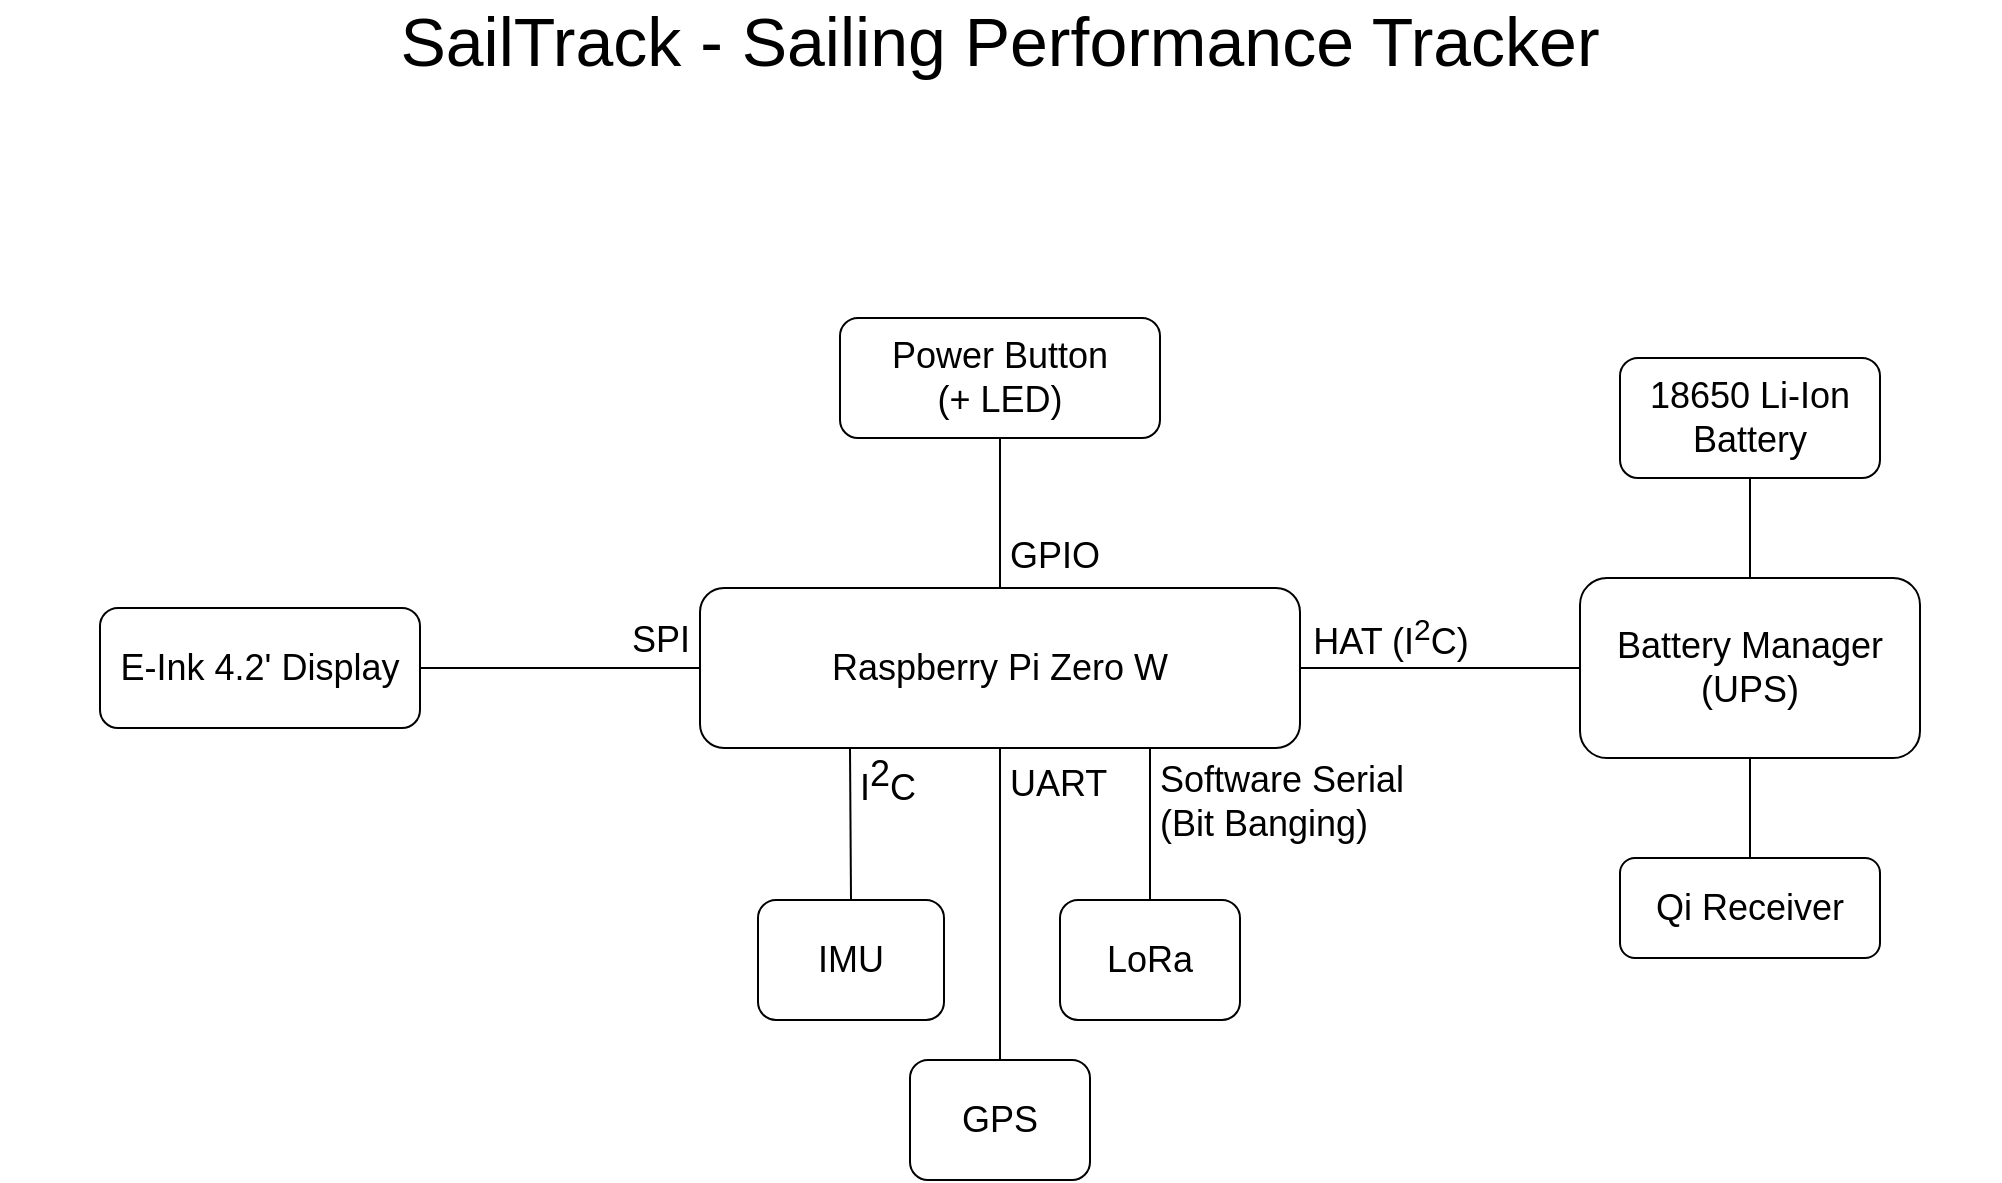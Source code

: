 <mxfile version="13.6.6" type="github" pages="2">
  <diagram id="V4FTzWyZD4six6puE1jL" name="Block Scheme">
    <mxGraphModel dx="1383" dy="1315" grid="1" gridSize="10" guides="1" tooltips="1" connect="1" arrows="1" fold="1" page="1" pageScale="1" pageWidth="1169" pageHeight="827" math="0" shadow="0">
      <root>
        <mxCell id="0" />
        <mxCell id="1" parent="0" />
        <mxCell id="_kuUMLCEP43ewe5qfL54-1" value="SailTrack - Sailing Performance Tracker" style="text;html=1;strokeColor=none;fillColor=none;align=center;verticalAlign=middle;whiteSpace=wrap;rounded=0;fontFamily=Helvetica;FType=g;fontStyle=0;fontSize=34;labelBorderColor=none;" parent="1" vertex="1">
          <mxGeometry x="80" y="40" width="1000" height="40" as="geometry" />
        </mxCell>
        <mxCell id="m0Zs0m2nP7xKabFZ2qHC-5" style="edgeStyle=orthogonalEdgeStyle;rounded=0;orthogonalLoop=1;jettySize=auto;html=1;exitX=1;exitY=0.5;exitDx=0;exitDy=0;entryX=0;entryY=0.5;entryDx=0;entryDy=0;endArrow=none;endFill=0;" edge="1" parent="1" source="_kuUMLCEP43ewe5qfL54-2" target="m0Zs0m2nP7xKabFZ2qHC-1">
          <mxGeometry relative="1" as="geometry" />
        </mxCell>
        <mxCell id="m0Zs0m2nP7xKabFZ2qHC-9" value="HAT (I&lt;sup&gt;2&lt;/sup&gt;C)" style="edgeLabel;html=1;align=center;verticalAlign=middle;resizable=0;points=[];fontSize=18;" vertex="1" connectable="0" parent="m0Zs0m2nP7xKabFZ2qHC-5">
          <mxGeometry x="-0.472" y="2" relative="1" as="geometry">
            <mxPoint x="7.53" y="-13" as="offset" />
          </mxGeometry>
        </mxCell>
        <mxCell id="_kuUMLCEP43ewe5qfL54-2" value="&lt;font style=&quot;font-size: 18px&quot;&gt;Raspberry Pi Zero W&lt;/font&gt;" style="rounded=1;whiteSpace=wrap;html=1;fontFamily=Helvetica;fontSize=18;align=center;" parent="1" vertex="1">
          <mxGeometry x="430" y="333" width="300" height="80" as="geometry" />
        </mxCell>
        <mxCell id="m0Zs0m2nP7xKabFZ2qHC-3" style="edgeStyle=orthogonalEdgeStyle;rounded=0;orthogonalLoop=1;jettySize=auto;html=1;exitX=0.5;exitY=1;exitDx=0;exitDy=0;entryX=0.5;entryY=0;entryDx=0;entryDy=0;endArrow=none;endFill=0;" edge="1" parent="1" source="_kuUMLCEP43ewe5qfL54-5" target="m0Zs0m2nP7xKabFZ2qHC-1">
          <mxGeometry relative="1" as="geometry" />
        </mxCell>
        <mxCell id="_kuUMLCEP43ewe5qfL54-5" value="&lt;font style=&quot;font-size: 18px&quot;&gt;18650 Li-Ion Battery&lt;/font&gt;" style="rounded=1;whiteSpace=wrap;html=1;fontFamily=Helvetica;fontSize=18;align=center;" parent="1" vertex="1">
          <mxGeometry x="890" y="218" width="130" height="60" as="geometry" />
        </mxCell>
        <mxCell id="_kuUMLCEP43ewe5qfL54-11" value="&lt;font style=&quot;font-size: 18px&quot;&gt;Qi Receiver&lt;/font&gt;" style="rounded=1;whiteSpace=wrap;html=1;fontFamily=Helvetica;fontSize=18;align=center;" parent="1" vertex="1">
          <mxGeometry x="890" y="468" width="130" height="50" as="geometry" />
        </mxCell>
        <mxCell id="_kuUMLCEP43ewe5qfL54-16" style="edgeStyle=orthogonalEdgeStyle;rounded=0;orthogonalLoop=1;jettySize=auto;html=1;exitX=0.5;exitY=1;exitDx=0;exitDy=0;endArrow=none;endFill=0;fontFamily=Helvetica;fontSize=18;" parent="1" source="_kuUMLCEP43ewe5qfL54-5" target="_kuUMLCEP43ewe5qfL54-5" edge="1">
          <mxGeometry relative="1" as="geometry" />
        </mxCell>
        <mxCell id="_kuUMLCEP43ewe5qfL54-26" style="edgeStyle=orthogonalEdgeStyle;rounded=0;orthogonalLoop=1;jettySize=auto;html=1;exitX=0.5;exitY=0;exitDx=0;exitDy=0;entryX=0.75;entryY=1;entryDx=0;entryDy=0;endArrow=none;endFill=0;fontFamily=Helvetica;fontSize=18;" parent="1" source="_kuUMLCEP43ewe5qfL54-25" target="_kuUMLCEP43ewe5qfL54-2" edge="1">
          <mxGeometry relative="1" as="geometry" />
        </mxCell>
        <mxCell id="_kuUMLCEP43ewe5qfL54-27" value="Software Serial&lt;br&gt;(Bit Banging)" style="edgeLabel;html=1;align=left;verticalAlign=middle;resizable=0;points=[];fontSize=18;fontFamily=Helvetica;" parent="_kuUMLCEP43ewe5qfL54-26" vertex="1" connectable="0">
          <mxGeometry x="0.231" y="-1" relative="1" as="geometry">
            <mxPoint x="2" y="-2" as="offset" />
          </mxGeometry>
        </mxCell>
        <mxCell id="_kuUMLCEP43ewe5qfL54-25" value="&lt;font style=&quot;font-size: 18px&quot;&gt;LoRa&lt;/font&gt;" style="rounded=1;whiteSpace=wrap;html=1;fontFamily=Helvetica;fontSize=18;align=center;" parent="1" vertex="1">
          <mxGeometry x="610" y="489" width="90" height="60" as="geometry" />
        </mxCell>
        <mxCell id="_kuUMLCEP43ewe5qfL54-29" style="edgeStyle=orthogonalEdgeStyle;rounded=0;orthogonalLoop=1;jettySize=auto;html=1;exitX=0.5;exitY=0;exitDx=0;exitDy=0;entryX=0.5;entryY=1;entryDx=0;entryDy=0;endArrow=none;endFill=0;fontFamily=Helvetica;fontSize=18;" parent="1" source="_kuUMLCEP43ewe5qfL54-28" target="_kuUMLCEP43ewe5qfL54-2" edge="1">
          <mxGeometry relative="1" as="geometry" />
        </mxCell>
        <mxCell id="_kuUMLCEP43ewe5qfL54-30" value="UART" style="edgeLabel;html=1;align=left;verticalAlign=middle;resizable=0;points=[];fontSize=18;fontFamily=Helvetica;" parent="_kuUMLCEP43ewe5qfL54-29" vertex="1" connectable="0">
          <mxGeometry x="0.69" y="2" relative="1" as="geometry">
            <mxPoint x="5" y="-6" as="offset" />
          </mxGeometry>
        </mxCell>
        <mxCell id="_kuUMLCEP43ewe5qfL54-28" value="&lt;font style=&quot;font-size: 18px&quot;&gt;GPS&lt;/font&gt;" style="rounded=1;whiteSpace=wrap;html=1;fontFamily=Helvetica;fontSize=18;align=center;" parent="1" vertex="1">
          <mxGeometry x="535" y="569" width="90" height="60" as="geometry" />
        </mxCell>
        <mxCell id="_kuUMLCEP43ewe5qfL54-33" style="edgeStyle=orthogonalEdgeStyle;rounded=0;orthogonalLoop=1;jettySize=auto;html=1;exitX=1;exitY=0.5;exitDx=0;exitDy=0;endArrow=none;endFill=0;fontFamily=Helvetica;fontSize=18;entryX=0;entryY=0.5;entryDx=0;entryDy=0;" parent="1" source="_kuUMLCEP43ewe5qfL54-31" target="_kuUMLCEP43ewe5qfL54-2" edge="1">
          <mxGeometry relative="1" as="geometry">
            <mxPoint x="390" y="409" as="targetPoint" />
          </mxGeometry>
        </mxCell>
        <mxCell id="_kuUMLCEP43ewe5qfL54-35" value="SPI" style="edgeLabel;html=1;align=center;verticalAlign=middle;resizable=0;points=[];fontSize=18;fontFamily=Helvetica;" parent="_kuUMLCEP43ewe5qfL54-33" vertex="1" connectable="0">
          <mxGeometry x="-0.231" y="-2" relative="1" as="geometry">
            <mxPoint x="66" y="-16" as="offset" />
          </mxGeometry>
        </mxCell>
        <mxCell id="_kuUMLCEP43ewe5qfL54-31" value="&lt;font style=&quot;font-size: 18px&quot;&gt;E-Ink 4.2&#39; Display&lt;br&gt;&lt;/font&gt;" style="rounded=1;whiteSpace=wrap;html=1;fontFamily=Helvetica;fontSize=18;align=center;" parent="1" vertex="1">
          <mxGeometry x="130" y="343" width="160" height="60" as="geometry" />
        </mxCell>
        <mxCell id="RB5By_EOV244bR9bT9yz-2" style="edgeStyle=orthogonalEdgeStyle;rounded=0;orthogonalLoop=1;jettySize=auto;html=1;exitX=0.5;exitY=0;exitDx=0;exitDy=0;entryX=0.25;entryY=1;entryDx=0;entryDy=0;endArrow=none;endFill=0;" parent="1" source="_kuUMLCEP43ewe5qfL54-36" target="_kuUMLCEP43ewe5qfL54-2" edge="1">
          <mxGeometry relative="1" as="geometry">
            <Array as="points">
              <mxPoint x="505" y="489" />
            </Array>
          </mxGeometry>
        </mxCell>
        <mxCell id="RB5By_EOV244bR9bT9yz-4" value="&lt;font style=&quot;font-size: 18px;&quot;&gt;I&lt;sup style=&quot;font-size: 18px;&quot;&gt;2&lt;/sup&gt;C&lt;/font&gt;" style="edgeLabel;html=1;align=left;verticalAlign=middle;resizable=0;points=[];fontSize=18;" parent="RB5By_EOV244bR9bT9yz-2" vertex="1" connectable="0">
          <mxGeometry x="0.132" y="3" relative="1" as="geometry">
            <mxPoint x="6.28" y="-16.02" as="offset" />
          </mxGeometry>
        </mxCell>
        <mxCell id="_kuUMLCEP43ewe5qfL54-36" value="&lt;font style=&quot;font-size: 18px&quot;&gt;IMU&lt;/font&gt;" style="rounded=1;whiteSpace=wrap;html=1;fontFamily=Helvetica;fontSize=18;align=center;" parent="1" vertex="1">
          <mxGeometry x="459" y="489" width="93" height="60" as="geometry" />
        </mxCell>
        <mxCell id="m0Zs0m2nP7xKabFZ2qHC-7" style="edgeStyle=orthogonalEdgeStyle;rounded=0;orthogonalLoop=1;jettySize=auto;html=1;exitX=0.5;exitY=1;exitDx=0;exitDy=0;entryX=0.5;entryY=0;entryDx=0;entryDy=0;endArrow=none;endFill=0;" edge="1" parent="1" source="_kuUMLCEP43ewe5qfL54-45" target="_kuUMLCEP43ewe5qfL54-2">
          <mxGeometry relative="1" as="geometry" />
        </mxCell>
        <mxCell id="m0Zs0m2nP7xKabFZ2qHC-8" value="GPIO" style="edgeLabel;html=1;align=left;verticalAlign=middle;resizable=0;points=[];fontSize=18;" vertex="1" connectable="0" parent="m0Zs0m2nP7xKabFZ2qHC-7">
          <mxGeometry x="-0.539" y="-2" relative="1" as="geometry">
            <mxPoint x="5" y="41.35" as="offset" />
          </mxGeometry>
        </mxCell>
        <mxCell id="_kuUMLCEP43ewe5qfL54-45" value="&lt;font style=&quot;font-size: 18px&quot;&gt;Power Button&lt;br&gt;(+ LED)&lt;/font&gt;" style="rounded=1;whiteSpace=wrap;html=1;fontFamily=Helvetica;fontSize=18;align=center;" parent="1" vertex="1">
          <mxGeometry x="500" y="198" width="160" height="60" as="geometry" />
        </mxCell>
        <mxCell id="m0Zs0m2nP7xKabFZ2qHC-6" style="edgeStyle=orthogonalEdgeStyle;rounded=0;orthogonalLoop=1;jettySize=auto;html=1;exitX=0.5;exitY=1;exitDx=0;exitDy=0;entryX=0.5;entryY=0;entryDx=0;entryDy=0;endArrow=none;endFill=0;" edge="1" parent="1" source="m0Zs0m2nP7xKabFZ2qHC-1" target="_kuUMLCEP43ewe5qfL54-11">
          <mxGeometry relative="1" as="geometry" />
        </mxCell>
        <mxCell id="m0Zs0m2nP7xKabFZ2qHC-1" value="&lt;font style=&quot;font-size: 18px&quot;&gt;Battery Manager (UPS)&lt;br&gt;&lt;/font&gt;" style="rounded=1;whiteSpace=wrap;html=1;fontFamily=Helvetica;fontSize=18;align=center;" vertex="1" parent="1">
          <mxGeometry x="870" y="328" width="170" height="90" as="geometry" />
        </mxCell>
      </root>
    </mxGraphModel>
  </diagram>
  <diagram id="g20sDvktE_r00n4ZqlQJ" name="BOM">
    
    <mxGraphModel dx="1186" dy="787" grid="1" gridSize="10" guides="1" tooltips="1" connect="1" arrows="1" fold="1" page="1" pageScale="1" pageWidth="1169" pageHeight="827" math="0" shadow="0">
      
      <root>
        
        <mxCell id="J0wIaJuEciS36xcbJnE0-0" />
        
        <mxCell id="J0wIaJuEciS36xcbJnE0-1" parent="J0wIaJuEciS36xcbJnE0-0" />
        
        <mxCell id="zVRxYPOZLo6mRkJVQPG_-0" value="Bill Of Materials" style="text;html=1;strokeColor=none;fillColor=none;align=left;verticalAlign=middle;whiteSpace=wrap;rounded=0;fontFamily=Helvetica;FType=g;fontStyle=0;fontSize=34;labelBorderColor=none;" vertex="1" parent="J0wIaJuEciS36xcbJnE0-1">
          
          <mxGeometry x="80" y="40" width="1000" height="40" as="geometry" />
          
        </mxCell>
        
      </root>
      
    </mxGraphModel>
    
  </diagram>
</mxfile>
